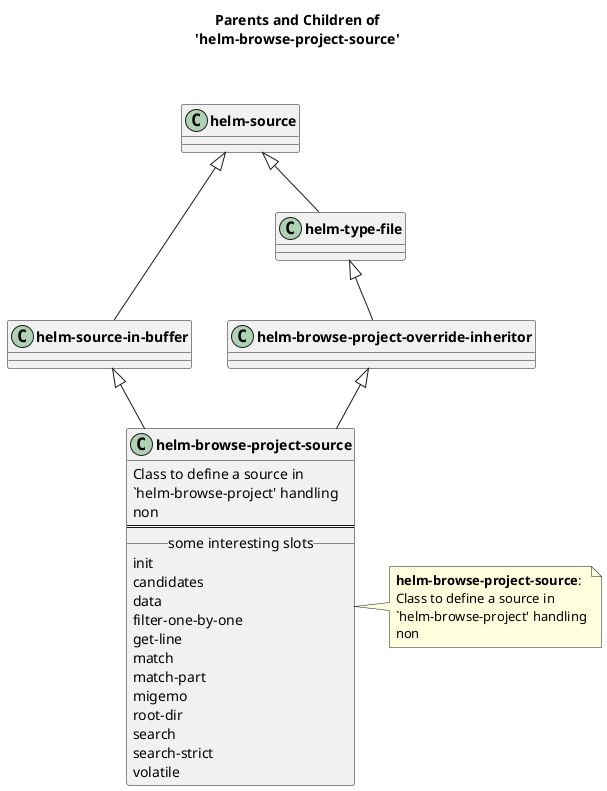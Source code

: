 @startuml
skinparam classFontStyle bold
skinparam captionFontStyle bold
title **Parents and Children of**\n**'helm-browse-project-source'**\n\n
"helm-source-in-buffer" <|-- "helm-browse-project-source"
"helm-browse-project-override-inheritor" <|-- "helm-browse-project-source"
class "helm-source-in-buffer"
"helm-source" <|-- "helm-source-in-buffer"
class "helm-source"
class "helm-browse-project-override-inheritor"
"helm-type-file" <|-- "helm-browse-project-override-inheritor"
class "helm-type-file"
"helm-source" <|-- "helm-type-file"
class "helm-source"
class "helm-browse-project-source" {
	Class to define a source in
	`helm-browse-project' handling
	non
	==
	__ some interesting slots __
	init
	candidates
	data
	filter-one-by-one
	get-line
	match
	match-part
	migemo
	root-dir
	search
	search-strict
	volatile
}
note right of "helm-browse-project-source"
	**helm-browse-project-source**:
	Class to define a source in
	`helm-browse-project' handling
	non
end note
@enduml
